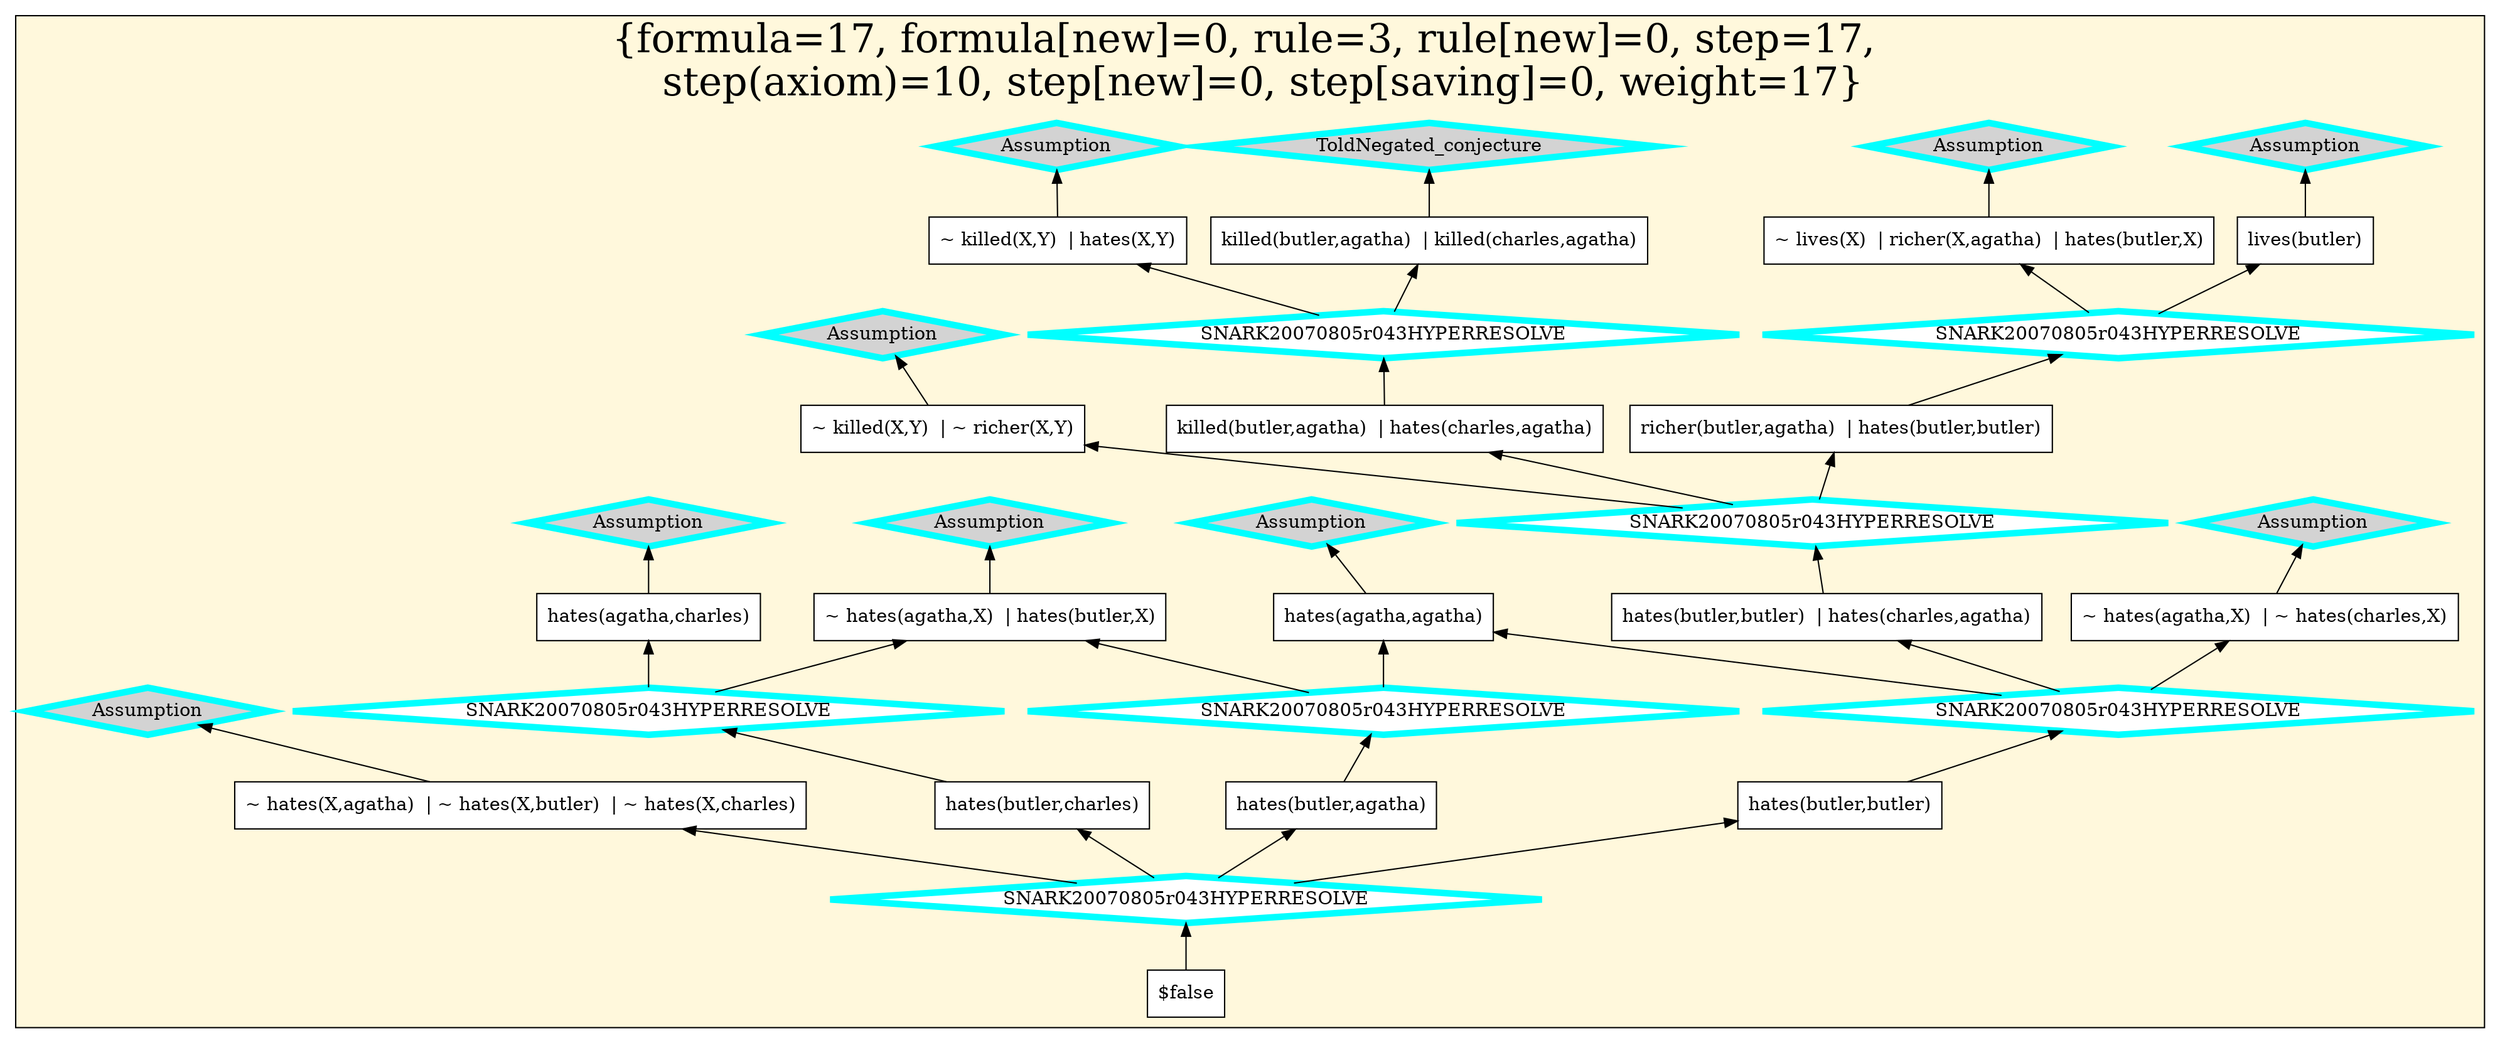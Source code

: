 digraph g 
{ rankdir=BT;
   
  "x_262" [ URL="http://inference-web.org/proofs/tptp/Solutions/PUZ/PUZ001-1/SNARK---20080805r005/answer.owl#ns_no_one_hates_everyone_conclusion" color="black" shape="box" label="~ hates(X,agatha)  | ~ hates(X,butler)  | ~ hates(X,charles)" fillcolor="white" style="filled"  ];
  "x_207" [ URL="http://inference-web.org/proofs/tptp/Solutions/PUZ/PUZ001-1/SNARK---20080805r005/answer.owl#ns_agatha_hates_charles_conclusion" color="black" shape="box" label="hates(agatha,charles)" fillcolor="white" style="filled"  ];
  "x_237" [ URL="http://inference-web.org/proofs/tptp/Solutions/PUZ/PUZ001-1/SNARK---20080805r005/answer.owl#ns_killer_hates_victim_conclusion" color="black" shape="box" label="~ killed(X,Y)  | hates(X,Y)" fillcolor="white" style="filled"  ];
  "x_208" [ URL="http://inference-web.org/proofs/tptp/Solutions/PUZ/PUZ001-1/SNARK---20080805r005/answer.owl#ns_17_conclusion" color="black" shape="box" label="hates(butler,butler)  | hates(charles,agatha)" fillcolor="white" style="filled"  ];
  "x_220" [ URL="http://inference-web.org/proofs/tptp/Solutions/PUZ/PUZ001-1/SNARK---20080805r005/answer.owl#ns_different_hates_conclusion" color="black" shape="box" label="~ hates(agatha,X)  | ~ hates(charles,X)" fillcolor="white" style="filled"  ];
  "x_271" [ URL="http://inference-web.org/proofs/tptp/Solutions/PUZ/PUZ001-1/SNARK---20080805r005/answer.owl#ns_poorer_killer_conclusion" color="black" shape="box" label="~ killed(X,Y)  | ~ richer(X,Y)" fillcolor="white" style="filled"  ];
  "x_274" [ URL="http://inference-web.org/proofs/tptp/Solutions/PUZ/PUZ001-1/SNARK---20080805r005/answer.owl#ns_19_conclusion" color="black" shape="box" label="$false" fillcolor="white" style="filled"  ];
  "x_229" [ URL="http://inference-web.org/proofs/tptp/Solutions/PUZ/PUZ001-1/SNARK---20080805r005/answer.owl#ns_14_conclusion" color="black" shape="box" label="hates(butler,charles)" fillcolor="white" style="filled"  ];
  "x_251" [ URL="http://inference-web.org/proofs/tptp/Solutions/PUZ/PUZ001-1/SNARK---20080805r005/answer.owl#ns_13_conclusion" color="black" shape="box" label="hates(butler,agatha)" fillcolor="white" style="filled"  ];
  "x_219" [ URL="http://inference-web.org/proofs/tptp/Solutions/PUZ/PUZ001-1/SNARK---20080805r005/answer.owl#ns_18_conclusion" color="black" shape="box" label="hates(butler,butler)" fillcolor="white" style="filled"  ];
  "x_294" [ URL="http://inference-web.org/proofs/tptp/Solutions/PUZ/PUZ001-1/SNARK---20080805r005/answer.owl#ns_agatha_hates_agatha_conclusion" color="black" shape="box" label="hates(agatha,agatha)" fillcolor="white" style="filled"  ];
  "x_273" [ URL="http://inference-web.org/proofs/tptp/Solutions/PUZ/PUZ001-1/SNARK---20080805r005/answer.owl#ns_same_hates_conclusion" color="black" shape="box" label="~ hates(agatha,X)  | hates(butler,X)" fillcolor="white" style="filled"  ];
  "x_275" [ URL="http://inference-web.org/proofs/tptp/Solutions/PUZ/PUZ001-1/SNARK---20080805r005/answer.owl#ns_15_conclusion" color="black" shape="box" label="killed(butler,agatha)  | hates(charles,agatha)" fillcolor="white" style="filled"  ];
  "x_285" [ URL="http://inference-web.org/proofs/tptp/Solutions/PUZ/PUZ001-1/SNARK---20080805r005/answer.owl#ns_butler_hates_poor_conclusion" color="black" shape="box" label="~ lives(X)  | richer(X,agatha)  | hates(butler,X)" fillcolor="white" style="filled"  ];
  "x_266" [ URL="http://inference-web.org/proofs/tptp/Solutions/PUZ/PUZ001-1/SNARK---20080805r005/answer.owl#ns_16_conclusion" color="black" shape="box" label="richer(butler,agatha)  | hates(butler,butler)" fillcolor="white" style="filled"  ];
  "x_287" [ URL="http://inference-web.org/proofs/tptp/Solutions/PUZ/PUZ001-1/SNARK---20080805r005/answer.owl#ns_prove_neither_charles_nor_butler_did_it_conclusion" color="black" shape="box" label="killed(butler,agatha)  | killed(charles,agatha)" fillcolor="white" style="filled"  ];
  "x_267" [ URL="http://inference-web.org/proofs/tptp/Solutions/PUZ/PUZ001-1/SNARK---20080805r005/answer.owl#ns_butler_conclusion" color="black" shape="box" label="lives(butler)" fillcolor="white" style="filled"  ];
  "-730878d3:1242cd2a1f5:-7c74" [ URL="http://browser.inference-web.org/iwbrowser/BrowseNodeSet?url=http%3A%2F%2Finference-web.org%2Fproofs%2Ftptp%2FSolutions%2FPUZ%2FPUZ001-1%2FSNARK---20080805r005%2Fanswer.owl%23ns_agatha_hates_agatha" color="cyan" shape="diamond" label="Assumption" fillcolor="lightgrey" style="filled" penwidth="5"  ];
  "x_294" -> "-730878d3:1242cd2a1f5:-7c74";
  "-730878d3:1242cd2a1f5:-7c4f" [ URL="http://browser.inference-web.org/iwbrowser/BrowseNodeSet?url=http%3A%2F%2Finference-web.org%2Fproofs%2Ftptp%2FSolutions%2FPUZ%2FPUZ001-1%2FSNARK---20080805r005%2Fanswer.owl%23ns_16" color="cyan" shape="diamond" label="SNARK20070805r043HYPERRESOLVE" fillcolor="white" style="filled" penwidth="5"  ];
  "x_266" -> "-730878d3:1242cd2a1f5:-7c4f";
  "-730878d3:1242cd2a1f5:-7c4f" -> "x_267";
  "-730878d3:1242cd2a1f5:-7c4f" -> "x_285";
  "-730878d3:1242cd2a1f5:-7c66" [ URL="http://browser.inference-web.org/iwbrowser/BrowseNodeSet?url=http%3A%2F%2Finference-web.org%2Fproofs%2Ftptp%2FSolutions%2FPUZ%2FPUZ001-1%2FSNARK---20080805r005%2Fanswer.owl%23ns_same_hates" color="cyan" shape="diamond" label="Assumption" fillcolor="lightgrey" style="filled" penwidth="5"  ];
  "x_273" -> "-730878d3:1242cd2a1f5:-7c66";
  "-730878d3:1242cd2a1f5:-7c46" [ URL="http://browser.inference-web.org/iwbrowser/BrowseNodeSet?url=http%3A%2F%2Finference-web.org%2Fproofs%2Ftptp%2FSolutions%2FPUZ%2FPUZ001-1%2FSNARK---20080805r005%2Fanswer.owl%23ns_poorer_killer" color="cyan" shape="diamond" label="Assumption" fillcolor="lightgrey" style="filled" penwidth="5"  ];
  "x_271" -> "-730878d3:1242cd2a1f5:-7c46";
  "-730878d3:1242cd2a1f5:-7c4c" [ URL="http://browser.inference-web.org/iwbrowser/BrowseNodeSet?url=http%3A%2F%2Finference-web.org%2Fproofs%2Ftptp%2FSolutions%2FPUZ%2FPUZ001-1%2FSNARK---20080805r005%2Fanswer.owl%23ns_butler" color="cyan" shape="diamond" label="Assumption" fillcolor="lightgrey" style="filled" penwidth="5"  ];
  "x_267" -> "-730878d3:1242cd2a1f5:-7c4c";
  "-730878d3:1242cd2a1f5:-7c58" [ URL="http://browser.inference-web.org/iwbrowser/BrowseNodeSet?url=http%3A%2F%2Finference-web.org%2Fproofs%2Ftptp%2FSolutions%2FPUZ%2FPUZ001-1%2FSNARK---20080805r005%2Fanswer.owl%23ns_15" color="cyan" shape="diamond" label="SNARK20070805r043HYPERRESOLVE" fillcolor="white" style="filled" penwidth="5"  ];
  "x_275" -> "-730878d3:1242cd2a1f5:-7c58";
  "-730878d3:1242cd2a1f5:-7c58" -> "x_237";
  "-730878d3:1242cd2a1f5:-7c58" -> "x_287";
  "-730878d3:1242cd2a1f5:-7c49" [ URL="http://browser.inference-web.org/iwbrowser/BrowseNodeSet?url=http%3A%2F%2Finference-web.org%2Fproofs%2Ftptp%2FSolutions%2FPUZ%2FPUZ001-1%2FSNARK---20080805r005%2Fanswer.owl%23ns_butler_hates_poor" color="cyan" shape="diamond" label="Assumption" fillcolor="lightgrey" style="filled" penwidth="5"  ];
  "x_285" -> "-730878d3:1242cd2a1f5:-7c49";
  "-730878d3:1242cd2a1f5:-7c63" [ URL="http://browser.inference-web.org/iwbrowser/BrowseNodeSet?url=http%3A%2F%2Finference-web.org%2Fproofs%2Ftptp%2FSolutions%2FPUZ%2FPUZ001-1%2FSNARK---20080805r005%2Fanswer.owl%23ns_13" color="cyan" shape="diamond" label="SNARK20070805r043HYPERRESOLVE" fillcolor="white" style="filled" penwidth="5"  ];
  "x_251" -> "-730878d3:1242cd2a1f5:-7c63";
  "-730878d3:1242cd2a1f5:-7c63" -> "x_273";
  "-730878d3:1242cd2a1f5:-7c63" -> "x_294";
  "-730878d3:1242cd2a1f5:-7c43" [ URL="http://browser.inference-web.org/iwbrowser/BrowseNodeSet?url=http%3A%2F%2Finference-web.org%2Fproofs%2Ftptp%2FSolutions%2FPUZ%2FPUZ001-1%2FSNARK---20080805r005%2Fanswer.owl%23ns_different_hates" color="cyan" shape="diamond" label="Assumption" fillcolor="lightgrey" style="filled" penwidth="5"  ];
  "x_220" -> "-730878d3:1242cd2a1f5:-7c43";
  "-730878d3:1242cd2a1f5:-7c52" [ URL="http://browser.inference-web.org/iwbrowser/BrowseNodeSet?url=http%3A%2F%2Finference-web.org%2Fproofs%2Ftptp%2FSolutions%2FPUZ%2FPUZ001-1%2FSNARK---20080805r005%2Fanswer.owl%23ns_killer_hates_victim" color="cyan" shape="diamond" label="Assumption" fillcolor="lightgrey" style="filled" penwidth="5"  ];
  "x_237" -> "-730878d3:1242cd2a1f5:-7c52";
  "-730878d3:1242cd2a1f5:-7c60" [ URL="http://browser.inference-web.org/iwbrowser/BrowseNodeSet?url=http%3A%2F%2Finference-web.org%2Fproofs%2Ftptp%2FSolutions%2FPUZ%2FPUZ001-1%2FSNARK---20080805r005%2Fanswer.owl%23ns_18" color="cyan" shape="diamond" label="SNARK20070805r043HYPERRESOLVE" fillcolor="white" style="filled" penwidth="5"  ];
  "x_219" -> "-730878d3:1242cd2a1f5:-7c60";
  "-730878d3:1242cd2a1f5:-7c60" -> "x_208";
  "-730878d3:1242cd2a1f5:-7c60" -> "x_220";
  "-730878d3:1242cd2a1f5:-7c60" -> "x_294";
  "-730878d3:1242cd2a1f5:-7c6c" [ URL="http://browser.inference-web.org/iwbrowser/BrowseNodeSet?url=http%3A%2F%2Finference-web.org%2Fproofs%2Ftptp%2FSolutions%2FPUZ%2FPUZ001-1%2FSNARK---20080805r005%2Fanswer.owl%23ns_14" color="cyan" shape="diamond" label="SNARK20070805r043HYPERRESOLVE" fillcolor="white" style="filled" penwidth="5"  ];
  "x_229" -> "-730878d3:1242cd2a1f5:-7c6c";
  "-730878d3:1242cd2a1f5:-7c6c" -> "x_207";
  "-730878d3:1242cd2a1f5:-7c6c" -> "x_273";
  "-730878d3:1242cd2a1f5:-7c69" [ URL="http://browser.inference-web.org/iwbrowser/BrowseNodeSet?url=http%3A%2F%2Finference-web.org%2Fproofs%2Ftptp%2FSolutions%2FPUZ%2FPUZ001-1%2FSNARK---20080805r005%2Fanswer.owl%23ns_agatha_hates_charles" color="cyan" shape="diamond" label="Assumption" fillcolor="lightgrey" style="filled" penwidth="5"  ];
  "x_207" -> "-730878d3:1242cd2a1f5:-7c69";
  "-730878d3:1242cd2a1f5:-7c55" [ URL="http://browser.inference-web.org/iwbrowser/BrowseNodeSet?url=http%3A%2F%2Finference-web.org%2Fproofs%2Ftptp%2FSolutions%2FPUZ%2FPUZ001-1%2FSNARK---20080805r005%2Fanswer.owl%23ns_prove_neither_charles_nor_butler_did_it" color="cyan" shape="diamond" label="ToldNegated_conjecture" fillcolor="lightgrey" style="filled" penwidth="5"  ];
  "x_287" -> "-730878d3:1242cd2a1f5:-7c55";
  "-730878d3:1242cd2a1f5:-7c40" [ URL="http://browser.inference-web.org/iwbrowser/BrowseNodeSet?url=http%3A%2F%2Finference-web.org%2Fproofs%2Ftptp%2FSolutions%2FPUZ%2FPUZ001-1%2FSNARK---20080805r005%2Fanswer.owl%23ns_no_one_hates_everyone" color="cyan" shape="diamond" label="Assumption" fillcolor="lightgrey" style="filled" penwidth="5"  ];
  "x_262" -> "-730878d3:1242cd2a1f5:-7c40";
  "-730878d3:1242cd2a1f5:-7c5c" [ URL="http://browser.inference-web.org/iwbrowser/BrowseNodeSet?url=http%3A%2F%2Finference-web.org%2Fproofs%2Ftptp%2FSolutions%2FPUZ%2FPUZ001-1%2FSNARK---20080805r005%2Fanswer.owl%23ns_17" color="cyan" shape="diamond" label="SNARK20070805r043HYPERRESOLVE" fillcolor="white" style="filled" penwidth="5"  ];
  "x_208" -> "-730878d3:1242cd2a1f5:-7c5c";
  "-730878d3:1242cd2a1f5:-7c5c" -> "x_266";
  "-730878d3:1242cd2a1f5:-7c5c" -> "x_271";
  "-730878d3:1242cd2a1f5:-7c5c" -> "x_275";
  "-730878d3:1242cd2a1f5:-7c71" [ URL="http://browser.inference-web.org/iwbrowser/BrowseNodeSet?url=http%3A%2F%2Finference-web.org%2Fproofs%2Ftptp%2FSolutions%2FPUZ%2FPUZ001-1%2FSNARK---20080805r005%2Fanswer.owl%23answer" color="cyan" shape="diamond" label="SNARK20070805r043HYPERRESOLVE" fillcolor="white" style="filled" penwidth="5"  ];
  "x_274" -> "-730878d3:1242cd2a1f5:-7c71";
  "-730878d3:1242cd2a1f5:-7c71" -> "x_219";
  "-730878d3:1242cd2a1f5:-7c71" -> "x_229";
  "-730878d3:1242cd2a1f5:-7c71" -> "x_251";
  "-730878d3:1242cd2a1f5:-7c71" -> "x_262";
  
 subgraph cluster_opt 
{ labelloc=b label="{formula=17, formula[new]=0, rule=3, rule[new]=0, step=17, \n  step(axiom)=10, step[new]=0, step[saving]=0, weight=17}" 
 fontsize=30 fillcolor=cornsilk style=filled 
  x_275 ; x_274 ; x_237 ; x_273 ; x_207 ; x_229 ; x_287 ; x_285 ; x_220 ; x_262 ; x_251 ; x_294 ; x_219 ; x_266 ; x_267 ; x_208 ; x_271 ; "-730878d3:1242cd2a1f5:-7c74" ;
 "-730878d3:1242cd2a1f5:-7c4f" ;
 "-730878d3:1242cd2a1f5:-7c66" ;
 "-730878d3:1242cd2a1f5:-7c46" ;
 "-730878d3:1242cd2a1f5:-7c4c" ;
 "-730878d3:1242cd2a1f5:-7c58" ;
 "-730878d3:1242cd2a1f5:-7c49" ;
 "-730878d3:1242cd2a1f5:-7c63" ;
 "-730878d3:1242cd2a1f5:-7c43" ;
 "-730878d3:1242cd2a1f5:-7c52" ;
 "-730878d3:1242cd2a1f5:-7c60" ;
 "-730878d3:1242cd2a1f5:-7c6c" ;
 "-730878d3:1242cd2a1f5:-7c69" ;
 "-730878d3:1242cd2a1f5:-7c55" ;
 "-730878d3:1242cd2a1f5:-7c5c" ;
 "-730878d3:1242cd2a1f5:-7c40" ;
 "-730878d3:1242cd2a1f5:-7c71" ;
 
}
 
}

